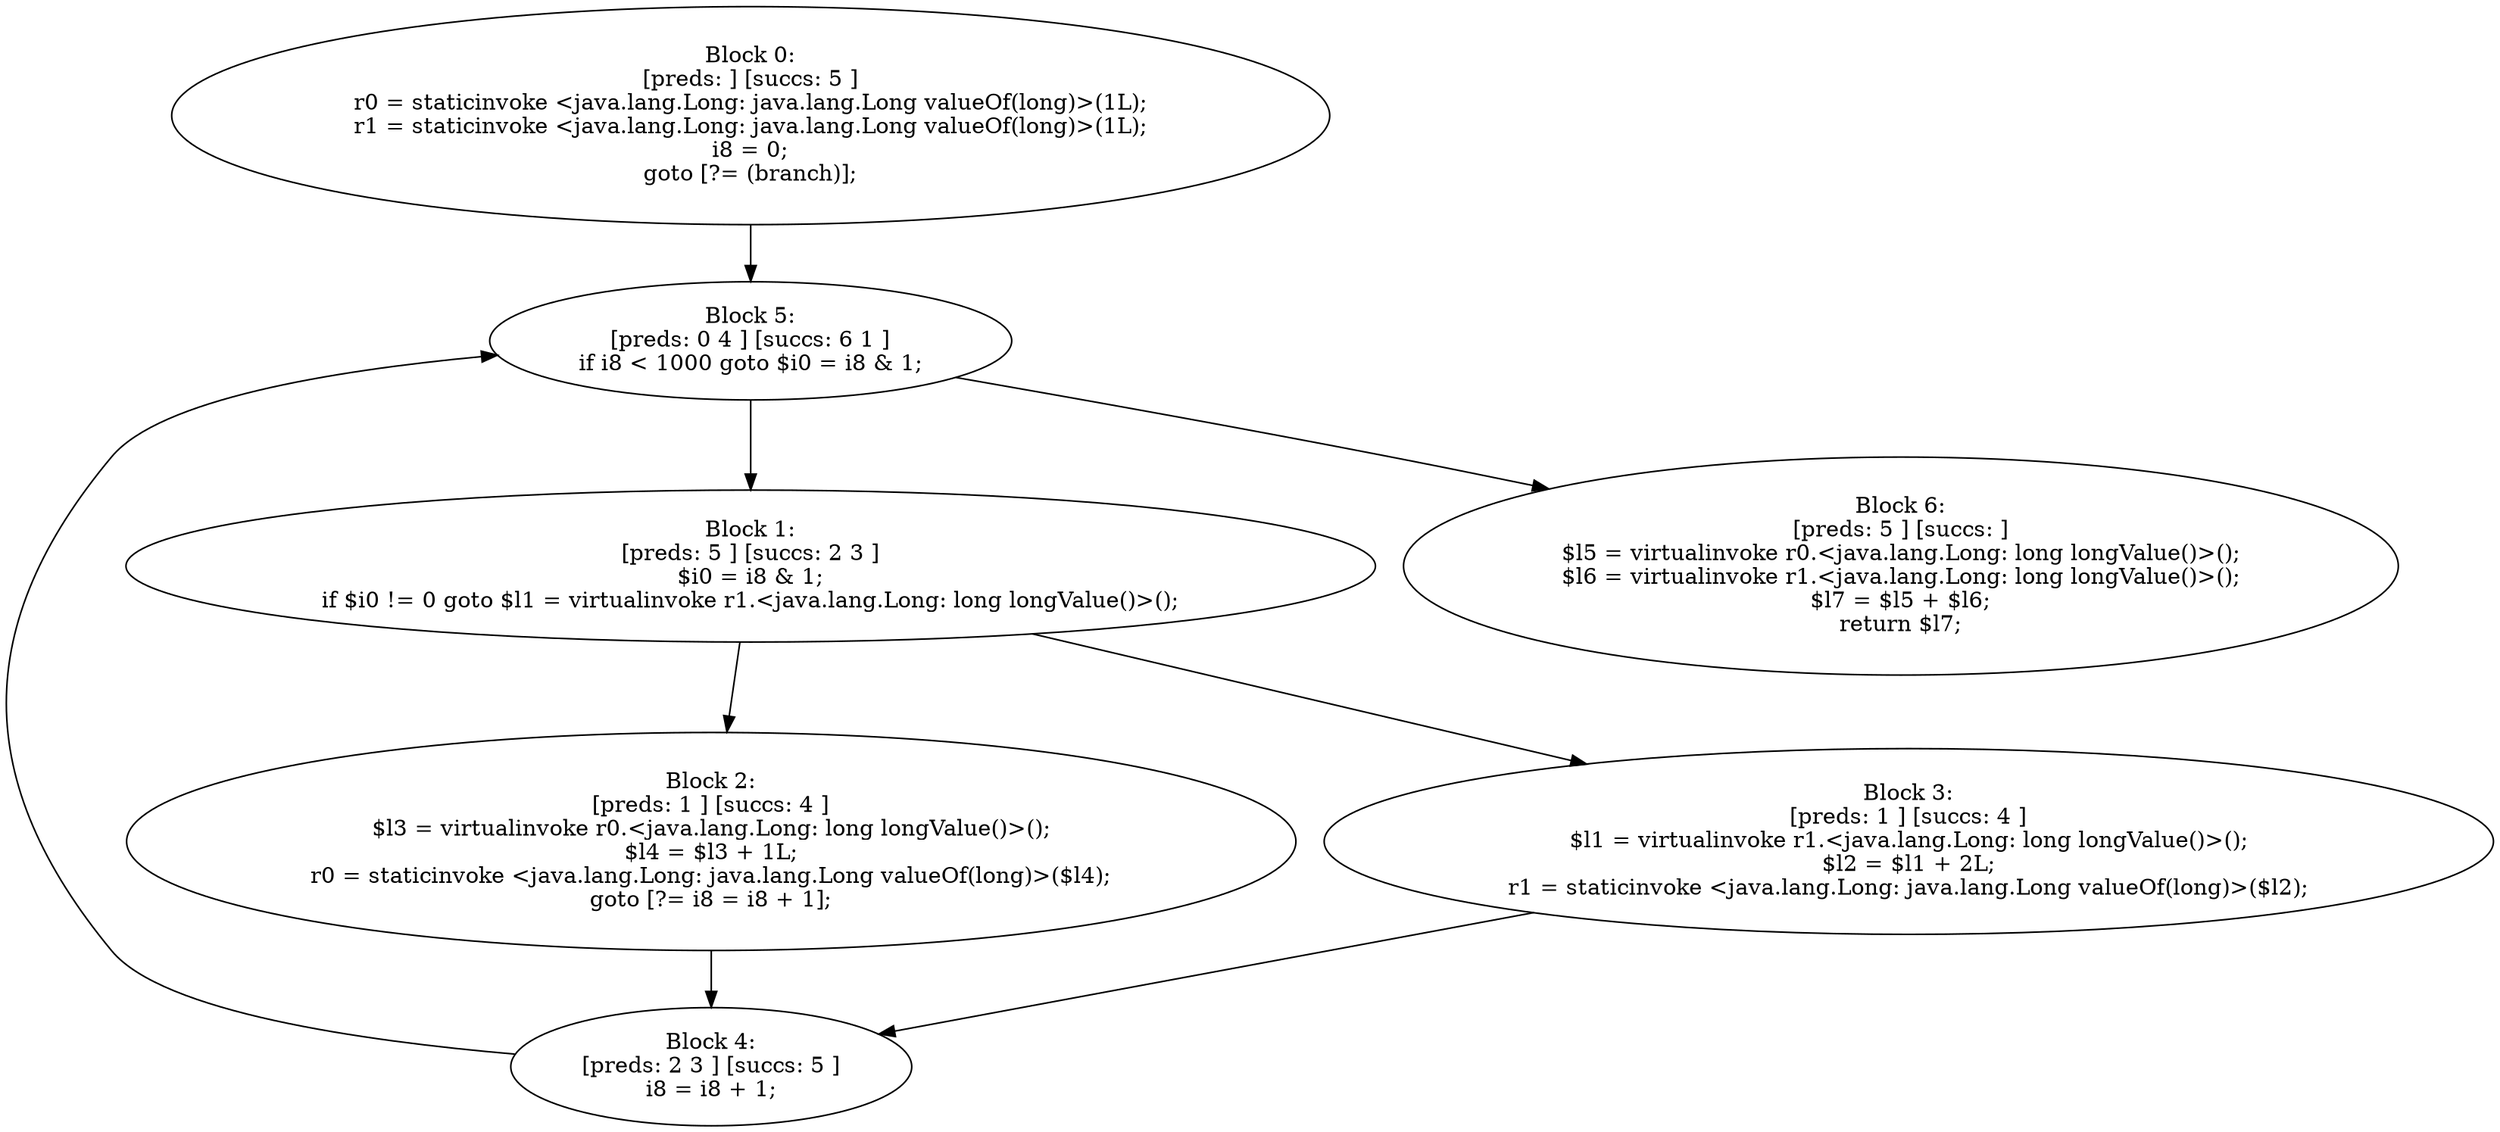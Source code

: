 digraph "unitGraph" {
    "Block 0:
[preds: ] [succs: 5 ]
r0 = staticinvoke <java.lang.Long: java.lang.Long valueOf(long)>(1L);
r1 = staticinvoke <java.lang.Long: java.lang.Long valueOf(long)>(1L);
i8 = 0;
goto [?= (branch)];
"
    "Block 1:
[preds: 5 ] [succs: 2 3 ]
$i0 = i8 & 1;
if $i0 != 0 goto $l1 = virtualinvoke r1.<java.lang.Long: long longValue()>();
"
    "Block 2:
[preds: 1 ] [succs: 4 ]
$l3 = virtualinvoke r0.<java.lang.Long: long longValue()>();
$l4 = $l3 + 1L;
r0 = staticinvoke <java.lang.Long: java.lang.Long valueOf(long)>($l4);
goto [?= i8 = i8 + 1];
"
    "Block 3:
[preds: 1 ] [succs: 4 ]
$l1 = virtualinvoke r1.<java.lang.Long: long longValue()>();
$l2 = $l1 + 2L;
r1 = staticinvoke <java.lang.Long: java.lang.Long valueOf(long)>($l2);
"
    "Block 4:
[preds: 2 3 ] [succs: 5 ]
i8 = i8 + 1;
"
    "Block 5:
[preds: 0 4 ] [succs: 6 1 ]
if i8 < 1000 goto $i0 = i8 & 1;
"
    "Block 6:
[preds: 5 ] [succs: ]
$l5 = virtualinvoke r0.<java.lang.Long: long longValue()>();
$l6 = virtualinvoke r1.<java.lang.Long: long longValue()>();
$l7 = $l5 + $l6;
return $l7;
"
    "Block 0:
[preds: ] [succs: 5 ]
r0 = staticinvoke <java.lang.Long: java.lang.Long valueOf(long)>(1L);
r1 = staticinvoke <java.lang.Long: java.lang.Long valueOf(long)>(1L);
i8 = 0;
goto [?= (branch)];
"->"Block 5:
[preds: 0 4 ] [succs: 6 1 ]
if i8 < 1000 goto $i0 = i8 & 1;
";
    "Block 1:
[preds: 5 ] [succs: 2 3 ]
$i0 = i8 & 1;
if $i0 != 0 goto $l1 = virtualinvoke r1.<java.lang.Long: long longValue()>();
"->"Block 2:
[preds: 1 ] [succs: 4 ]
$l3 = virtualinvoke r0.<java.lang.Long: long longValue()>();
$l4 = $l3 + 1L;
r0 = staticinvoke <java.lang.Long: java.lang.Long valueOf(long)>($l4);
goto [?= i8 = i8 + 1];
";
    "Block 1:
[preds: 5 ] [succs: 2 3 ]
$i0 = i8 & 1;
if $i0 != 0 goto $l1 = virtualinvoke r1.<java.lang.Long: long longValue()>();
"->"Block 3:
[preds: 1 ] [succs: 4 ]
$l1 = virtualinvoke r1.<java.lang.Long: long longValue()>();
$l2 = $l1 + 2L;
r1 = staticinvoke <java.lang.Long: java.lang.Long valueOf(long)>($l2);
";
    "Block 2:
[preds: 1 ] [succs: 4 ]
$l3 = virtualinvoke r0.<java.lang.Long: long longValue()>();
$l4 = $l3 + 1L;
r0 = staticinvoke <java.lang.Long: java.lang.Long valueOf(long)>($l4);
goto [?= i8 = i8 + 1];
"->"Block 4:
[preds: 2 3 ] [succs: 5 ]
i8 = i8 + 1;
";
    "Block 3:
[preds: 1 ] [succs: 4 ]
$l1 = virtualinvoke r1.<java.lang.Long: long longValue()>();
$l2 = $l1 + 2L;
r1 = staticinvoke <java.lang.Long: java.lang.Long valueOf(long)>($l2);
"->"Block 4:
[preds: 2 3 ] [succs: 5 ]
i8 = i8 + 1;
";
    "Block 4:
[preds: 2 3 ] [succs: 5 ]
i8 = i8 + 1;
"->"Block 5:
[preds: 0 4 ] [succs: 6 1 ]
if i8 < 1000 goto $i0 = i8 & 1;
";
    "Block 5:
[preds: 0 4 ] [succs: 6 1 ]
if i8 < 1000 goto $i0 = i8 & 1;
"->"Block 6:
[preds: 5 ] [succs: ]
$l5 = virtualinvoke r0.<java.lang.Long: long longValue()>();
$l6 = virtualinvoke r1.<java.lang.Long: long longValue()>();
$l7 = $l5 + $l6;
return $l7;
";
    "Block 5:
[preds: 0 4 ] [succs: 6 1 ]
if i8 < 1000 goto $i0 = i8 & 1;
"->"Block 1:
[preds: 5 ] [succs: 2 3 ]
$i0 = i8 & 1;
if $i0 != 0 goto $l1 = virtualinvoke r1.<java.lang.Long: long longValue()>();
";
}
